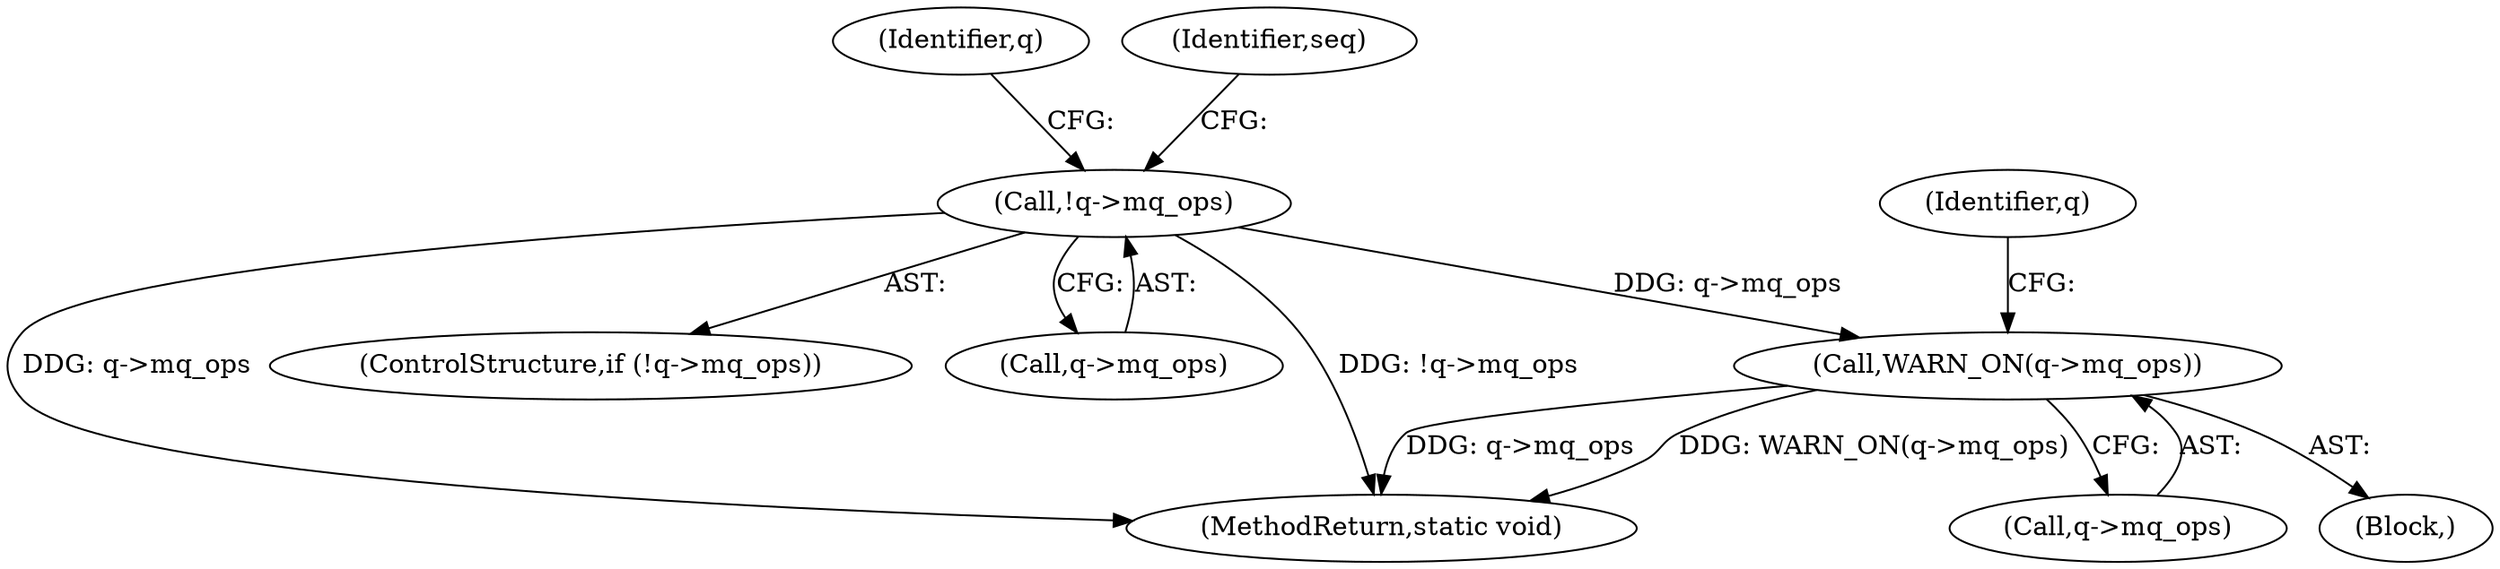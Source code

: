 digraph "0_linux_0048b4837affd153897ed1222283492070027aa9_0@pointer" {
"1000192" [label="(Call,!q->mq_ops)"];
"1000227" [label="(Call,WARN_ON(q->mq_ops))"];
"1000192" [label="(Call,!q->mq_ops)"];
"1000191" [label="(ControlStructure,if (!q->mq_ops))"];
"1000197" [label="(Identifier,q)"];
"1000248" [label="(MethodReturn,static void)"];
"1000202" [label="(Identifier,seq)"];
"1000226" [label="(Block,)"];
"1000227" [label="(Call,WARN_ON(q->mq_ops))"];
"1000232" [label="(Identifier,q)"];
"1000228" [label="(Call,q->mq_ops)"];
"1000193" [label="(Call,q->mq_ops)"];
"1000192" -> "1000191"  [label="AST: "];
"1000192" -> "1000193"  [label="CFG: "];
"1000193" -> "1000192"  [label="AST: "];
"1000197" -> "1000192"  [label="CFG: "];
"1000202" -> "1000192"  [label="CFG: "];
"1000192" -> "1000248"  [label="DDG: q->mq_ops"];
"1000192" -> "1000248"  [label="DDG: !q->mq_ops"];
"1000192" -> "1000227"  [label="DDG: q->mq_ops"];
"1000227" -> "1000226"  [label="AST: "];
"1000227" -> "1000228"  [label="CFG: "];
"1000228" -> "1000227"  [label="AST: "];
"1000232" -> "1000227"  [label="CFG: "];
"1000227" -> "1000248"  [label="DDG: WARN_ON(q->mq_ops)"];
"1000227" -> "1000248"  [label="DDG: q->mq_ops"];
}
